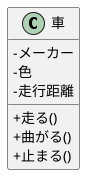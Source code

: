 @startuml
skinparam classAttributeIconSize 0
class 車 {
 -メーカー
 -色
 -走行距離
 +走る()
 +曲がる()
 +止まる()
}

@enduml
